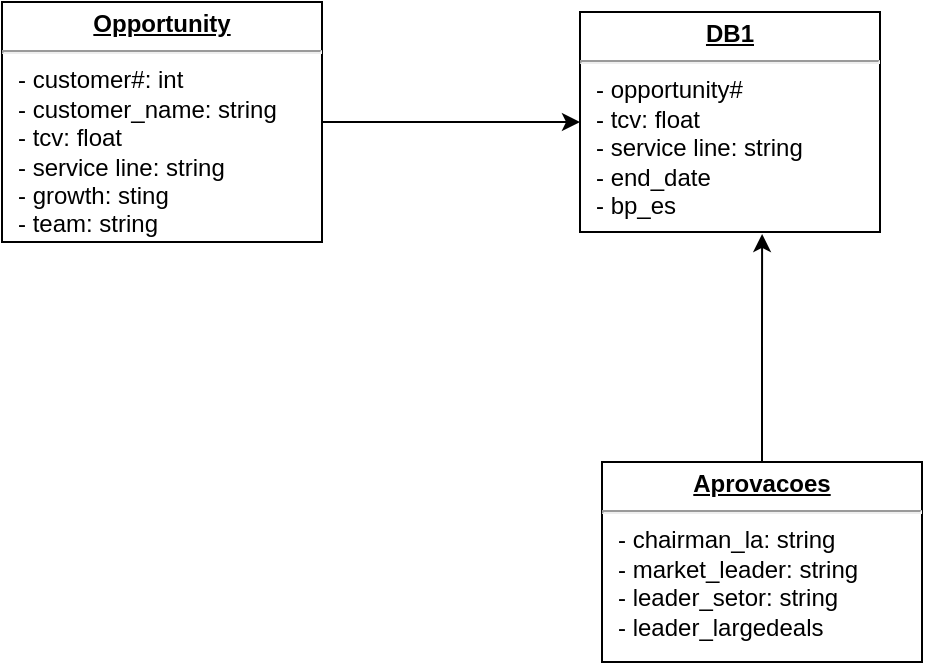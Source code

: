 <mxfile version="13.6.0" type="github"><diagram id="UF8MV2JVCLqG8DPGobyh" name="Page-1"><mxGraphModel dx="828" dy="507" grid="1" gridSize="10" guides="1" tooltips="1" connect="1" arrows="1" fold="1" page="1" pageScale="1" pageWidth="827" pageHeight="1169" math="0" shadow="0"><root><mxCell id="0"/><mxCell id="1" parent="0"/><mxCell id="_1jzms9Nf3553-iN9Zxj-5" style="edgeStyle=orthogonalEdgeStyle;rounded=0;orthogonalLoop=1;jettySize=auto;html=1;" edge="1" parent="1" source="_1jzms9Nf3553-iN9Zxj-2" target="_1jzms9Nf3553-iN9Zxj-3"><mxGeometry relative="1" as="geometry"/></mxCell><mxCell id="_1jzms9Nf3553-iN9Zxj-2" value="&lt;p style=&quot;margin: 0px ; margin-top: 4px ; text-align: center ; text-decoration: underline&quot;&gt;&lt;b&gt;Opportunity&lt;/b&gt;&lt;/p&gt;&lt;hr&gt;&lt;p style=&quot;margin: 0px ; margin-left: 8px&quot;&gt;- customer#: int&lt;br style=&quot;padding: 0px ; margin: 0px&quot;&gt;- customer_name: string&lt;br style=&quot;padding: 0px ; margin: 0px&quot;&gt;- tcv: float&lt;br style=&quot;padding: 0px ; margin: 0px&quot;&gt;- service line: string&lt;br style=&quot;padding: 0px ; margin: 0px&quot;&gt;- growth: sting&lt;br style=&quot;padding: 0px ; margin: 0px&quot;&gt;- team: string&lt;/p&gt;&lt;div style=&quot;padding: 0px ; margin: 0px&quot;&gt;&lt;br style=&quot;padding: 0px ; margin: 0px&quot;&gt;&lt;/div&gt;&lt;div style=&quot;padding: 0px ; margin: 0px&quot;&gt;&lt;br style=&quot;padding: 0px ; margin: 0px&quot;&gt;&lt;/div&gt;&lt;div style=&quot;padding: 0px ; margin: 0px&quot;&gt;&lt;br style=&quot;padding: 0px ; margin: 0px&quot;&gt;&lt;/div&gt;&lt;div style=&quot;padding: 0px ; margin: 0px&quot;&gt;&lt;br style=&quot;padding: 0px ; margin: 0px&quot;&gt;&lt;/div&gt;" style="verticalAlign=top;align=left;overflow=fill;fontSize=12;fontFamily=Helvetica;html=1;" vertex="1" parent="1"><mxGeometry x="50" y="30" width="160" height="120" as="geometry"/></mxCell><mxCell id="_1jzms9Nf3553-iN9Zxj-3" value="&lt;p style=&quot;margin: 0px ; margin-top: 4px ; text-align: center ; text-decoration: underline&quot;&gt;&lt;b&gt;DB1&lt;/b&gt;&lt;/p&gt;&lt;hr&gt;&lt;p style=&quot;margin: 0px ; margin-left: 8px&quot;&gt;- opportunity#&lt;/p&gt;&lt;p style=&quot;margin: 0px ; margin-left: 8px&quot;&gt;- tcv: float&lt;br style=&quot;padding: 0px ; margin: 0px&quot;&gt;- service line: string&lt;br style=&quot;padding: 0px ; margin: 0px&quot;&gt;- end_date&lt;/p&gt;&lt;p style=&quot;margin: 0px ; margin-left: 8px&quot;&gt;- bp_es&lt;/p&gt;" style="verticalAlign=top;align=left;overflow=fill;fontSize=12;fontFamily=Helvetica;html=1;" vertex="1" parent="1"><mxGeometry x="339" y="35" width="150" height="110" as="geometry"/></mxCell><mxCell id="_1jzms9Nf3553-iN9Zxj-7" style="edgeStyle=orthogonalEdgeStyle;rounded=0;orthogonalLoop=1;jettySize=auto;html=1;entryX=0.607;entryY=1.009;entryDx=0;entryDy=0;entryPerimeter=0;" edge="1" parent="1" source="_1jzms9Nf3553-iN9Zxj-4" target="_1jzms9Nf3553-iN9Zxj-3"><mxGeometry relative="1" as="geometry"/></mxCell><mxCell id="_1jzms9Nf3553-iN9Zxj-4" value="&lt;p style=&quot;margin: 0px ; margin-top: 4px ; text-align: center ; text-decoration: underline&quot;&gt;&lt;b&gt;Aprovacoes&lt;/b&gt;&lt;/p&gt;&lt;hr&gt;&lt;p style=&quot;margin: 0px ; margin-left: 8px&quot;&gt;- chairman_la: string&lt;/p&gt;&lt;p style=&quot;margin: 0px ; margin-left: 8px&quot;&gt;- market_leader: string&lt;/p&gt;&lt;p style=&quot;margin: 0px ; margin-left: 8px&quot;&gt;- leader_setor: string&lt;/p&gt;&lt;p style=&quot;margin: 0px ; margin-left: 8px&quot;&gt;- leader_largedeals&lt;/p&gt;&lt;p style=&quot;margin: 0px ; margin-left: 8px&quot;&gt;&lt;br&gt;&lt;/p&gt;" style="verticalAlign=top;align=left;overflow=fill;fontSize=12;fontFamily=Helvetica;html=1;" vertex="1" parent="1"><mxGeometry x="350" y="260" width="160" height="100" as="geometry"/></mxCell></root></mxGraphModel></diagram></mxfile>